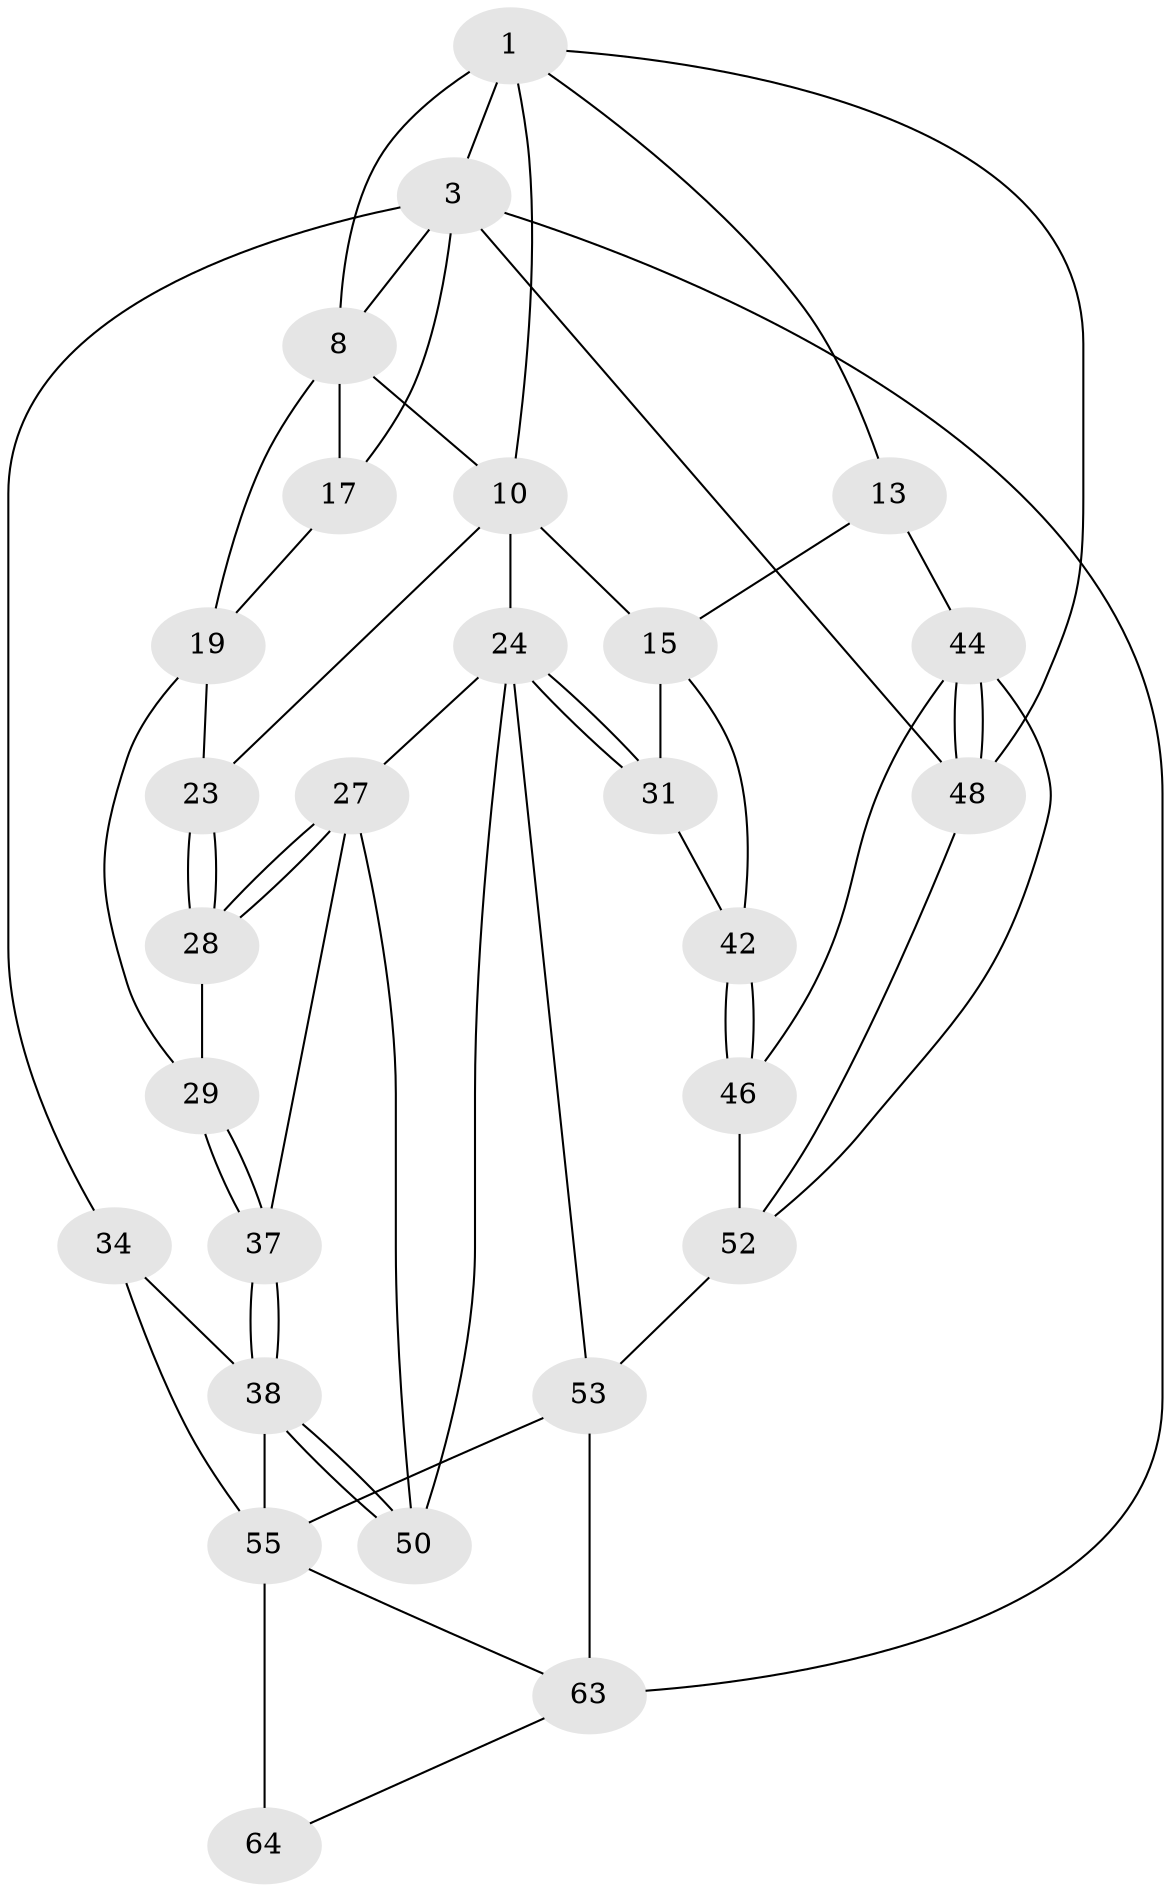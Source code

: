 // original degree distribution, {3: 0.04411764705882353, 5: 0.5147058823529411, 6: 0.22058823529411764, 4: 0.22058823529411764}
// Generated by graph-tools (version 1.1) at 2025/21/03/04/25 18:21:22]
// undirected, 27 vertices, 59 edges
graph export_dot {
graph [start="1"]
  node [color=gray90,style=filled];
  1 [pos="+0.6423617434545907+0",super="+2+6"];
  3 [pos="+0+0",super="+60+4+18"];
  8 [pos="+0.39225211286664347+0.10738402713948343",super="+9+12"];
  10 [pos="+0.6241375651788434+0.17445502197803422",super="+11+16"];
  13 [pos="+1+0",super="+14"];
  15 [pos="+1+0.06614077925218965",super="+30"];
  17 [pos="+0.127153690531307+0.19543677615078706",super="+21"];
  19 [pos="+0.30613628669626675+0.2872981181893761",super="+20"];
  23 [pos="+0.4313563052938478+0.35757228305614325"];
  24 [pos="+0.6480406014084783+0.42027450310078285",super="+25"];
  27 [pos="+0.4529883394663573+0.4570984506699037",super="+47"];
  28 [pos="+0.4121316546932442+0.39299227103436885"];
  29 [pos="+0.2790309647946059+0.38622747971478577"];
  31 [pos="+0.6887786569267333+0.44833677564564817"];
  34 [pos="+0+0.5198833510772383",super="+57+35"];
  37 [pos="+0.28672570674076475+0.44192655345102144"];
  38 [pos="+0.2450588953376085+0.5833824501002696",super="+39"];
  42 [pos="+0.9411120832799913+0.5673856639557705",super="+43"];
  44 [pos="+1+0.6908804089580851",super="+45"];
  46 [pos="+1+0.6485474384879826",super="+51"];
  48 [pos="+1+1"];
  50 [pos="+0.37739165344899894+0.6658150752533616"];
  52 [pos="+0.6390502335224996+0.8066725313691258",super="+61"];
  53 [pos="+0.5094600322936668+0.782088877388894",super="+62+54"];
  55 [pos="+0.12858768575896865+0.783070613299653",super="+59+56"];
  63 [pos="+0.3724544098211726+1",super="+66"];
  64 [pos="+0.21506011969811298+0.9110613154271325"];
  1 -- 48;
  1 -- 3 [weight=2];
  1 -- 13;
  1 -- 8;
  1 -- 10;
  3 -- 48;
  3 -- 8;
  3 -- 17;
  3 -- 34 [weight=2];
  3 -- 63;
  8 -- 17;
  8 -- 19;
  8 -- 10;
  10 -- 23;
  10 -- 24 [weight=2];
  10 -- 15;
  13 -- 44;
  13 -- 15 [weight=2];
  15 -- 42;
  15 -- 31;
  17 -- 19;
  19 -- 23;
  19 -- 29;
  23 -- 28;
  23 -- 28;
  24 -- 31;
  24 -- 31;
  24 -- 50;
  24 -- 53;
  24 -- 27;
  27 -- 28;
  27 -- 28;
  27 -- 50;
  27 -- 37;
  28 -- 29;
  29 -- 37;
  29 -- 37;
  31 -- 42;
  34 -- 55;
  34 -- 38 [weight=2];
  37 -- 38;
  37 -- 38;
  38 -- 50;
  38 -- 50;
  38 -- 55;
  42 -- 46 [weight=2];
  42 -- 46;
  44 -- 48;
  44 -- 48;
  44 -- 46;
  44 -- 52;
  46 -- 52;
  48 -- 52;
  52 -- 53 [weight=2];
  53 -- 63 [weight=2];
  53 -- 55;
  55 -- 64 [weight=2];
  55 -- 63;
  63 -- 64;
}
